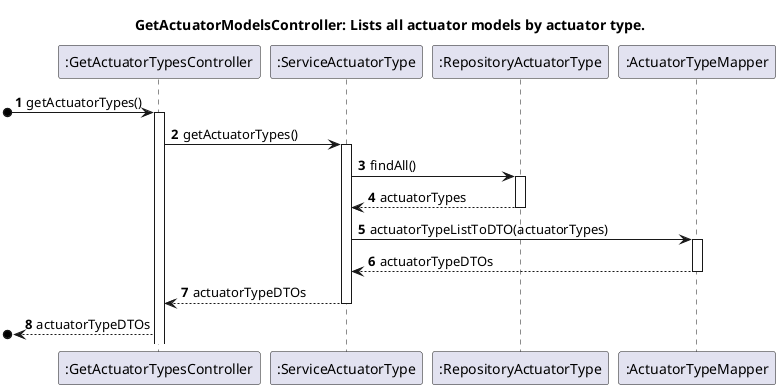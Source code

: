 @startuml
'https://plantuml.com/use-case-diagram
title  GetActuatorModelsController: Lists all actuator models by actuator type.

autonumber

participant ":GetActuatorTypesController"
participant ":ServiceActuatorType"
participant ":RepositoryActuatorType"
participant ":ActuatorTypeMapper"


[o-> ":GetActuatorTypesController" : getActuatorTypes()
activate ":GetActuatorTypesController"
":GetActuatorTypesController" -> ":ServiceActuatorType": getActuatorTypes()
activate ":ServiceActuatorType"

":ServiceActuatorType" -> ":RepositoryActuatorType": findAll()
activate ":RepositoryActuatorType"
":RepositoryActuatorType" --> ":ServiceActuatorType": actuatorTypes
deactivate ":RepositoryActuatorType"
":ServiceActuatorType" -> ":ActuatorTypeMapper": actuatorTypeListToDTO(actuatorTypes)
activate ":ActuatorTypeMapper"
":ActuatorTypeMapper" --> ":ServiceActuatorType": actuatorTypeDTOs
deactivate ":ActuatorTypeMapper"
":ServiceActuatorType" --> ":GetActuatorTypesController": actuatorTypeDTOs
deactivate ":ServiceActuatorType"
[o<-- ":GetActuatorTypesController" : actuatorTypeDTOs


@enduml